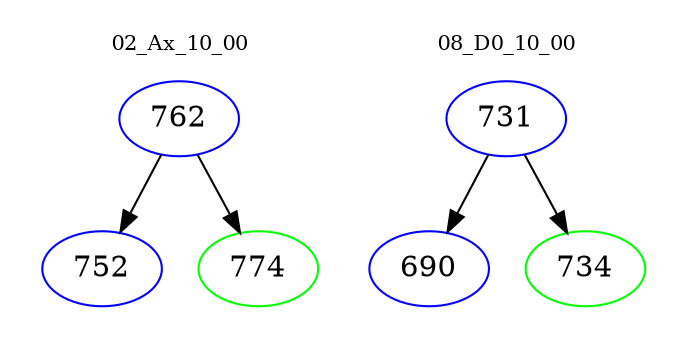 digraph{
subgraph cluster_0 {
color = white
label = "02_Ax_10_00";
fontsize=10;
T0_762 [label="762", color="blue"]
T0_762 -> T0_752 [color="black"]
T0_752 [label="752", color="blue"]
T0_762 -> T0_774 [color="black"]
T0_774 [label="774", color="green"]
}
subgraph cluster_1 {
color = white
label = "08_D0_10_00";
fontsize=10;
T1_731 [label="731", color="blue"]
T1_731 -> T1_690 [color="black"]
T1_690 [label="690", color="blue"]
T1_731 -> T1_734 [color="black"]
T1_734 [label="734", color="green"]
}
}
